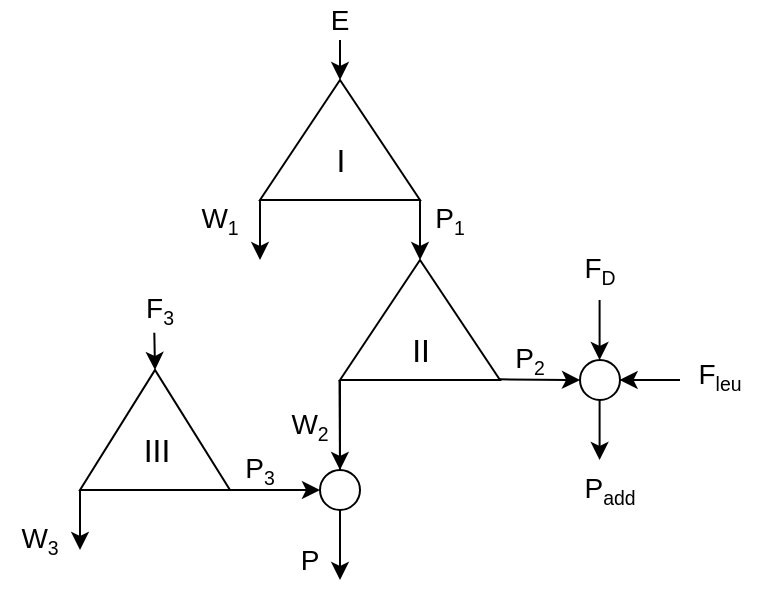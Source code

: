 <mxfile>
    <diagram id="Ya26RM2jLfSZvfDS5EGe" name="Page-1">
        <mxGraphModel dx="400" dy="276" grid="1" gridSize="10" guides="1" tooltips="1" connect="1" arrows="1" fold="1" page="1" pageScale="1" pageWidth="827" pageHeight="1169" math="0" shadow="0">
            <root>
                <mxCell id="0"/>
                <mxCell id="1" parent="0"/>
                <mxCell id="2" value="" style="endArrow=classic;html=1;" edge="1" parent="1">
                    <mxGeometry width="50" height="50" relative="1" as="geometry">
                        <mxPoint x="380" y="160" as="sourcePoint"/>
                        <mxPoint x="380" y="180.0" as="targetPoint"/>
                    </mxGeometry>
                </mxCell>
                <mxCell id="3" value="" style="endArrow=classic;html=1;" edge="1" parent="1">
                    <mxGeometry width="50" height="50" relative="1" as="geometry">
                        <mxPoint x="340" y="240.0" as="sourcePoint"/>
                        <mxPoint x="340" y="270.0" as="targetPoint"/>
                    </mxGeometry>
                </mxCell>
                <mxCell id="4" value="" style="triangle;whiteSpace=wrap;html=1;rotation=-90;" vertex="1" parent="1">
                    <mxGeometry x="350" y="170" width="60" height="80" as="geometry"/>
                </mxCell>
                <mxCell id="5" value="" style="endArrow=classic;html=1;exitX=0;exitY=0;exitDx=0;exitDy=0;" edge="1" parent="1" source="9">
                    <mxGeometry width="50" height="50" relative="1" as="geometry">
                        <mxPoint x="420" y="220.0" as="sourcePoint"/>
                        <mxPoint x="420" y="270.0" as="targetPoint"/>
                    </mxGeometry>
                </mxCell>
                <mxCell id="6" value="" style="triangle;whiteSpace=wrap;html=1;rotation=-90;" vertex="1" parent="1">
                    <mxGeometry x="390" y="260" width="60" height="80" as="geometry"/>
                </mxCell>
                <mxCell id="7" value="&lt;font style=&quot;font-size: 14px&quot;&gt;E&lt;/font&gt;" style="text;html=1;strokeColor=none;fillColor=none;align=center;verticalAlign=middle;whiteSpace=wrap;rounded=0;" vertex="1" parent="1">
                    <mxGeometry x="360" y="140" width="40" height="20" as="geometry"/>
                </mxCell>
                <mxCell id="8" value="&lt;font style=&quot;font-size: 14px&quot;&gt;W&lt;/font&gt;&lt;font style=&quot;font-size: 11.667px&quot;&gt;&lt;sub&gt;1&lt;/sub&gt;&lt;/font&gt;" style="text;html=1;strokeColor=none;fillColor=none;align=center;verticalAlign=middle;whiteSpace=wrap;rounded=0;" vertex="1" parent="1">
                    <mxGeometry x="300" y="240" width="40" height="20" as="geometry"/>
                </mxCell>
                <mxCell id="9" value="&lt;font style=&quot;font-size: 14px&quot;&gt;P&lt;/font&gt;&lt;font style=&quot;font-size: 11.667px&quot;&gt;&lt;sub&gt;1&lt;/sub&gt;&lt;/font&gt;" style="text;html=1;strokeColor=none;fillColor=none;align=center;verticalAlign=middle;whiteSpace=wrap;rounded=0;" vertex="1" parent="1">
                    <mxGeometry x="420" y="240" width="30" height="20" as="geometry"/>
                </mxCell>
                <mxCell id="10" value="" style="endArrow=classic;html=1;entryX=0.5;entryY=0;entryDx=0;entryDy=0;" edge="1" parent="1" target="19">
                    <mxGeometry width="50" height="50" relative="1" as="geometry">
                        <mxPoint x="379.76" y="330" as="sourcePoint"/>
                        <mxPoint x="380" y="350.0" as="targetPoint"/>
                    </mxGeometry>
                </mxCell>
                <mxCell id="11" value="" style="endArrow=classic;html=1;entryX=0;entryY=0.5;entryDx=0;entryDy=0;" edge="1" parent="1" target="19">
                    <mxGeometry width="50" height="50" relative="1" as="geometry">
                        <mxPoint x="310" y="385" as="sourcePoint"/>
                        <mxPoint x="380" y="360" as="targetPoint"/>
                    </mxGeometry>
                </mxCell>
                <mxCell id="12" value="" style="endArrow=classic;html=1;" edge="1" parent="1">
                    <mxGeometry width="50" height="50" relative="1" as="geometry">
                        <mxPoint x="250" y="385" as="sourcePoint"/>
                        <mxPoint x="250" y="415" as="targetPoint"/>
                    </mxGeometry>
                </mxCell>
                <mxCell id="13" value="&lt;span style=&quot;font-size: 16px&quot;&gt;&lt;br&gt;&lt;/span&gt;" style="triangle;whiteSpace=wrap;html=1;rotation=-90;" vertex="1" parent="1">
                    <mxGeometry x="257.5" y="317.5" width="60" height="75" as="geometry"/>
                </mxCell>
                <mxCell id="14" value="&lt;font style=&quot;font-size: 14px&quot;&gt;F&lt;/font&gt;&lt;font style=&quot;font-size: 11.667px&quot;&gt;&lt;sub&gt;3&lt;/sub&gt;&lt;/font&gt;" style="text;html=1;strokeColor=none;fillColor=none;align=center;verticalAlign=middle;whiteSpace=wrap;rounded=0;" vertex="1" parent="1">
                    <mxGeometry x="270" y="285" width="40" height="20" as="geometry"/>
                </mxCell>
                <mxCell id="15" value="&lt;font style=&quot;font-size: 14px&quot;&gt;W&lt;/font&gt;&lt;font style=&quot;font-size: 11.667px&quot;&gt;&lt;sub&gt;3&lt;/sub&gt;&lt;/font&gt;" style="text;html=1;strokeColor=none;fillColor=none;align=center;verticalAlign=middle;whiteSpace=wrap;rounded=0;" vertex="1" parent="1">
                    <mxGeometry x="210" y="400" width="40" height="20" as="geometry"/>
                </mxCell>
                <mxCell id="16" value="" style="endArrow=classic;html=1;" edge="1" parent="1">
                    <mxGeometry width="50" height="50" relative="1" as="geometry">
                        <mxPoint x="380" y="330" as="sourcePoint"/>
                        <mxPoint x="380" y="430" as="targetPoint"/>
                        <Array as="points">
                            <mxPoint x="379.89" y="330"/>
                        </Array>
                    </mxGeometry>
                </mxCell>
                <mxCell id="17" value="" style="endArrow=classic;html=1;" edge="1" parent="1">
                    <mxGeometry width="50" height="50" relative="1" as="geometry">
                        <mxPoint x="460" y="329.66" as="sourcePoint"/>
                        <mxPoint x="500" y="330" as="targetPoint"/>
                    </mxGeometry>
                </mxCell>
                <mxCell id="18" value="&lt;font style=&quot;font-size: 14px&quot;&gt;P&lt;/font&gt;&lt;font style=&quot;font-size: 11.667px&quot;&gt;&lt;sub&gt;2&lt;/sub&gt;&lt;/font&gt;" style="text;html=1;strokeColor=none;fillColor=none;align=center;verticalAlign=middle;whiteSpace=wrap;rounded=0;" vertex="1" parent="1">
                    <mxGeometry x="470" y="285" width="10" height="70" as="geometry"/>
                </mxCell>
                <mxCell id="19" value="" style="ellipse;whiteSpace=wrap;html=1;aspect=fixed;" vertex="1" parent="1">
                    <mxGeometry x="370" y="375" width="20" height="20" as="geometry"/>
                </mxCell>
                <mxCell id="20" value="" style="endArrow=classic;html=1;entryX=1;entryY=0.5;entryDx=0;entryDy=0;exitX=0.429;exitY=1.068;exitDx=0;exitDy=0;exitPerimeter=0;" edge="1" parent="1" source="14" target="13">
                    <mxGeometry width="50" height="50" relative="1" as="geometry">
                        <mxPoint x="290" y="310" as="sourcePoint"/>
                        <mxPoint x="529.71" y="355" as="targetPoint"/>
                    </mxGeometry>
                </mxCell>
                <mxCell id="21" value="&lt;font style=&quot;font-size: 14px&quot;&gt;P&lt;/font&gt;" style="text;html=1;strokeColor=none;fillColor=none;align=center;verticalAlign=middle;whiteSpace=wrap;rounded=0;" vertex="1" parent="1">
                    <mxGeometry x="345" y="410" width="40" height="20" as="geometry"/>
                </mxCell>
                <mxCell id="22" value="&lt;font style=&quot;font-size: 14px&quot;&gt;W&lt;/font&gt;&lt;font style=&quot;font-size: 11.667px&quot;&gt;&lt;sub&gt;2&lt;/sub&gt;&lt;/font&gt;" style="text;html=1;strokeColor=none;fillColor=none;align=center;verticalAlign=middle;whiteSpace=wrap;rounded=0;" vertex="1" parent="1">
                    <mxGeometry x="340" y="340" width="50" height="25" as="geometry"/>
                </mxCell>
                <mxCell id="23" value="I" style="text;html=1;align=center;verticalAlign=middle;resizable=0;points=[];autosize=1;strokeColor=none;fillColor=none;fontSize=16;" vertex="1" parent="1">
                    <mxGeometry x="370" y="210" width="20" height="20" as="geometry"/>
                </mxCell>
                <mxCell id="24" value="II" style="text;html=1;align=center;verticalAlign=middle;resizable=0;points=[];autosize=1;strokeColor=none;fillColor=none;fontSize=16;" vertex="1" parent="1">
                    <mxGeometry x="410" y="305" width="20" height="20" as="geometry"/>
                </mxCell>
                <mxCell id="25" value="III" style="text;html=1;align=center;verticalAlign=middle;resizable=0;points=[];autosize=1;strokeColor=none;fillColor=none;fontSize=16;" vertex="1" parent="1">
                    <mxGeometry x="272.5" y="355" width="30" height="20" as="geometry"/>
                </mxCell>
                <mxCell id="26" value="&lt;font style=&quot;font-size: 14px&quot;&gt;P&lt;/font&gt;&lt;font style=&quot;font-size: 11.667px&quot;&gt;&lt;sub&gt;3&lt;/sub&gt;&lt;/font&gt;" style="text;html=1;strokeColor=none;fillColor=none;align=center;verticalAlign=middle;whiteSpace=wrap;rounded=0;" vertex="1" parent="1">
                    <mxGeometry x="320" y="365" width="40" height="20" as="geometry"/>
                </mxCell>
                <mxCell id="28" value="&lt;font style=&quot;font-size: 14px&quot;&gt;P&lt;/font&gt;&lt;font style=&quot;font-size: 11.667px&quot;&gt;&lt;sub&gt;add&lt;/sub&gt;&lt;/font&gt;" style="text;html=1;strokeColor=none;fillColor=none;align=center;verticalAlign=middle;whiteSpace=wrap;rounded=0;" vertex="1" parent="1">
                    <mxGeometry x="510" y="350" width="10" height="70" as="geometry"/>
                </mxCell>
                <mxCell id="29" value="" style="ellipse;whiteSpace=wrap;html=1;aspect=fixed;" vertex="1" parent="1">
                    <mxGeometry x="500" y="320" width="20" height="20" as="geometry"/>
                </mxCell>
                <mxCell id="30" value="" style="endArrow=classic;html=1;exitX=0;exitY=0;exitDx=0;exitDy=0;" edge="1" parent="1">
                    <mxGeometry width="50" height="50" relative="1" as="geometry">
                        <mxPoint x="509.8" y="290" as="sourcePoint"/>
                        <mxPoint x="509.8" y="320.0" as="targetPoint"/>
                    </mxGeometry>
                </mxCell>
                <mxCell id="31" value="&lt;font style=&quot;font-size: 14px&quot;&gt;F&lt;/font&gt;&lt;font style=&quot;font-size: 11.667px&quot;&gt;&lt;sub&gt;D&lt;/sub&gt;&lt;/font&gt;" style="text;html=1;strokeColor=none;fillColor=none;align=center;verticalAlign=middle;whiteSpace=wrap;rounded=0;" vertex="1" parent="1">
                    <mxGeometry x="490" y="265" width="40" height="20" as="geometry"/>
                </mxCell>
                <mxCell id="32" value="&lt;font style=&quot;font-size: 14px&quot;&gt;F&lt;/font&gt;&lt;font style=&quot;font-size: 11.667px&quot;&gt;&lt;sub&gt;leu&lt;/sub&gt;&lt;/font&gt;" style="text;html=1;strokeColor=none;fillColor=none;align=center;verticalAlign=middle;whiteSpace=wrap;rounded=0;" vertex="1" parent="1">
                    <mxGeometry x="550" y="317.5" width="40" height="20" as="geometry"/>
                </mxCell>
                <mxCell id="33" value="" style="endArrow=classic;html=1;" edge="1" parent="1">
                    <mxGeometry width="50" height="50" relative="1" as="geometry">
                        <mxPoint x="550" y="330" as="sourcePoint"/>
                        <mxPoint x="519.8" y="330.0" as="targetPoint"/>
                    </mxGeometry>
                </mxCell>
                <mxCell id="35" value="" style="endArrow=classic;html=1;exitX=0;exitY=0;exitDx=0;exitDy=0;" edge="1" parent="1">
                    <mxGeometry width="50" height="50" relative="1" as="geometry">
                        <mxPoint x="509.8" y="340" as="sourcePoint"/>
                        <mxPoint x="509.8" y="370.0" as="targetPoint"/>
                    </mxGeometry>
                </mxCell>
            </root>
        </mxGraphModel>
    </diagram>
</mxfile>